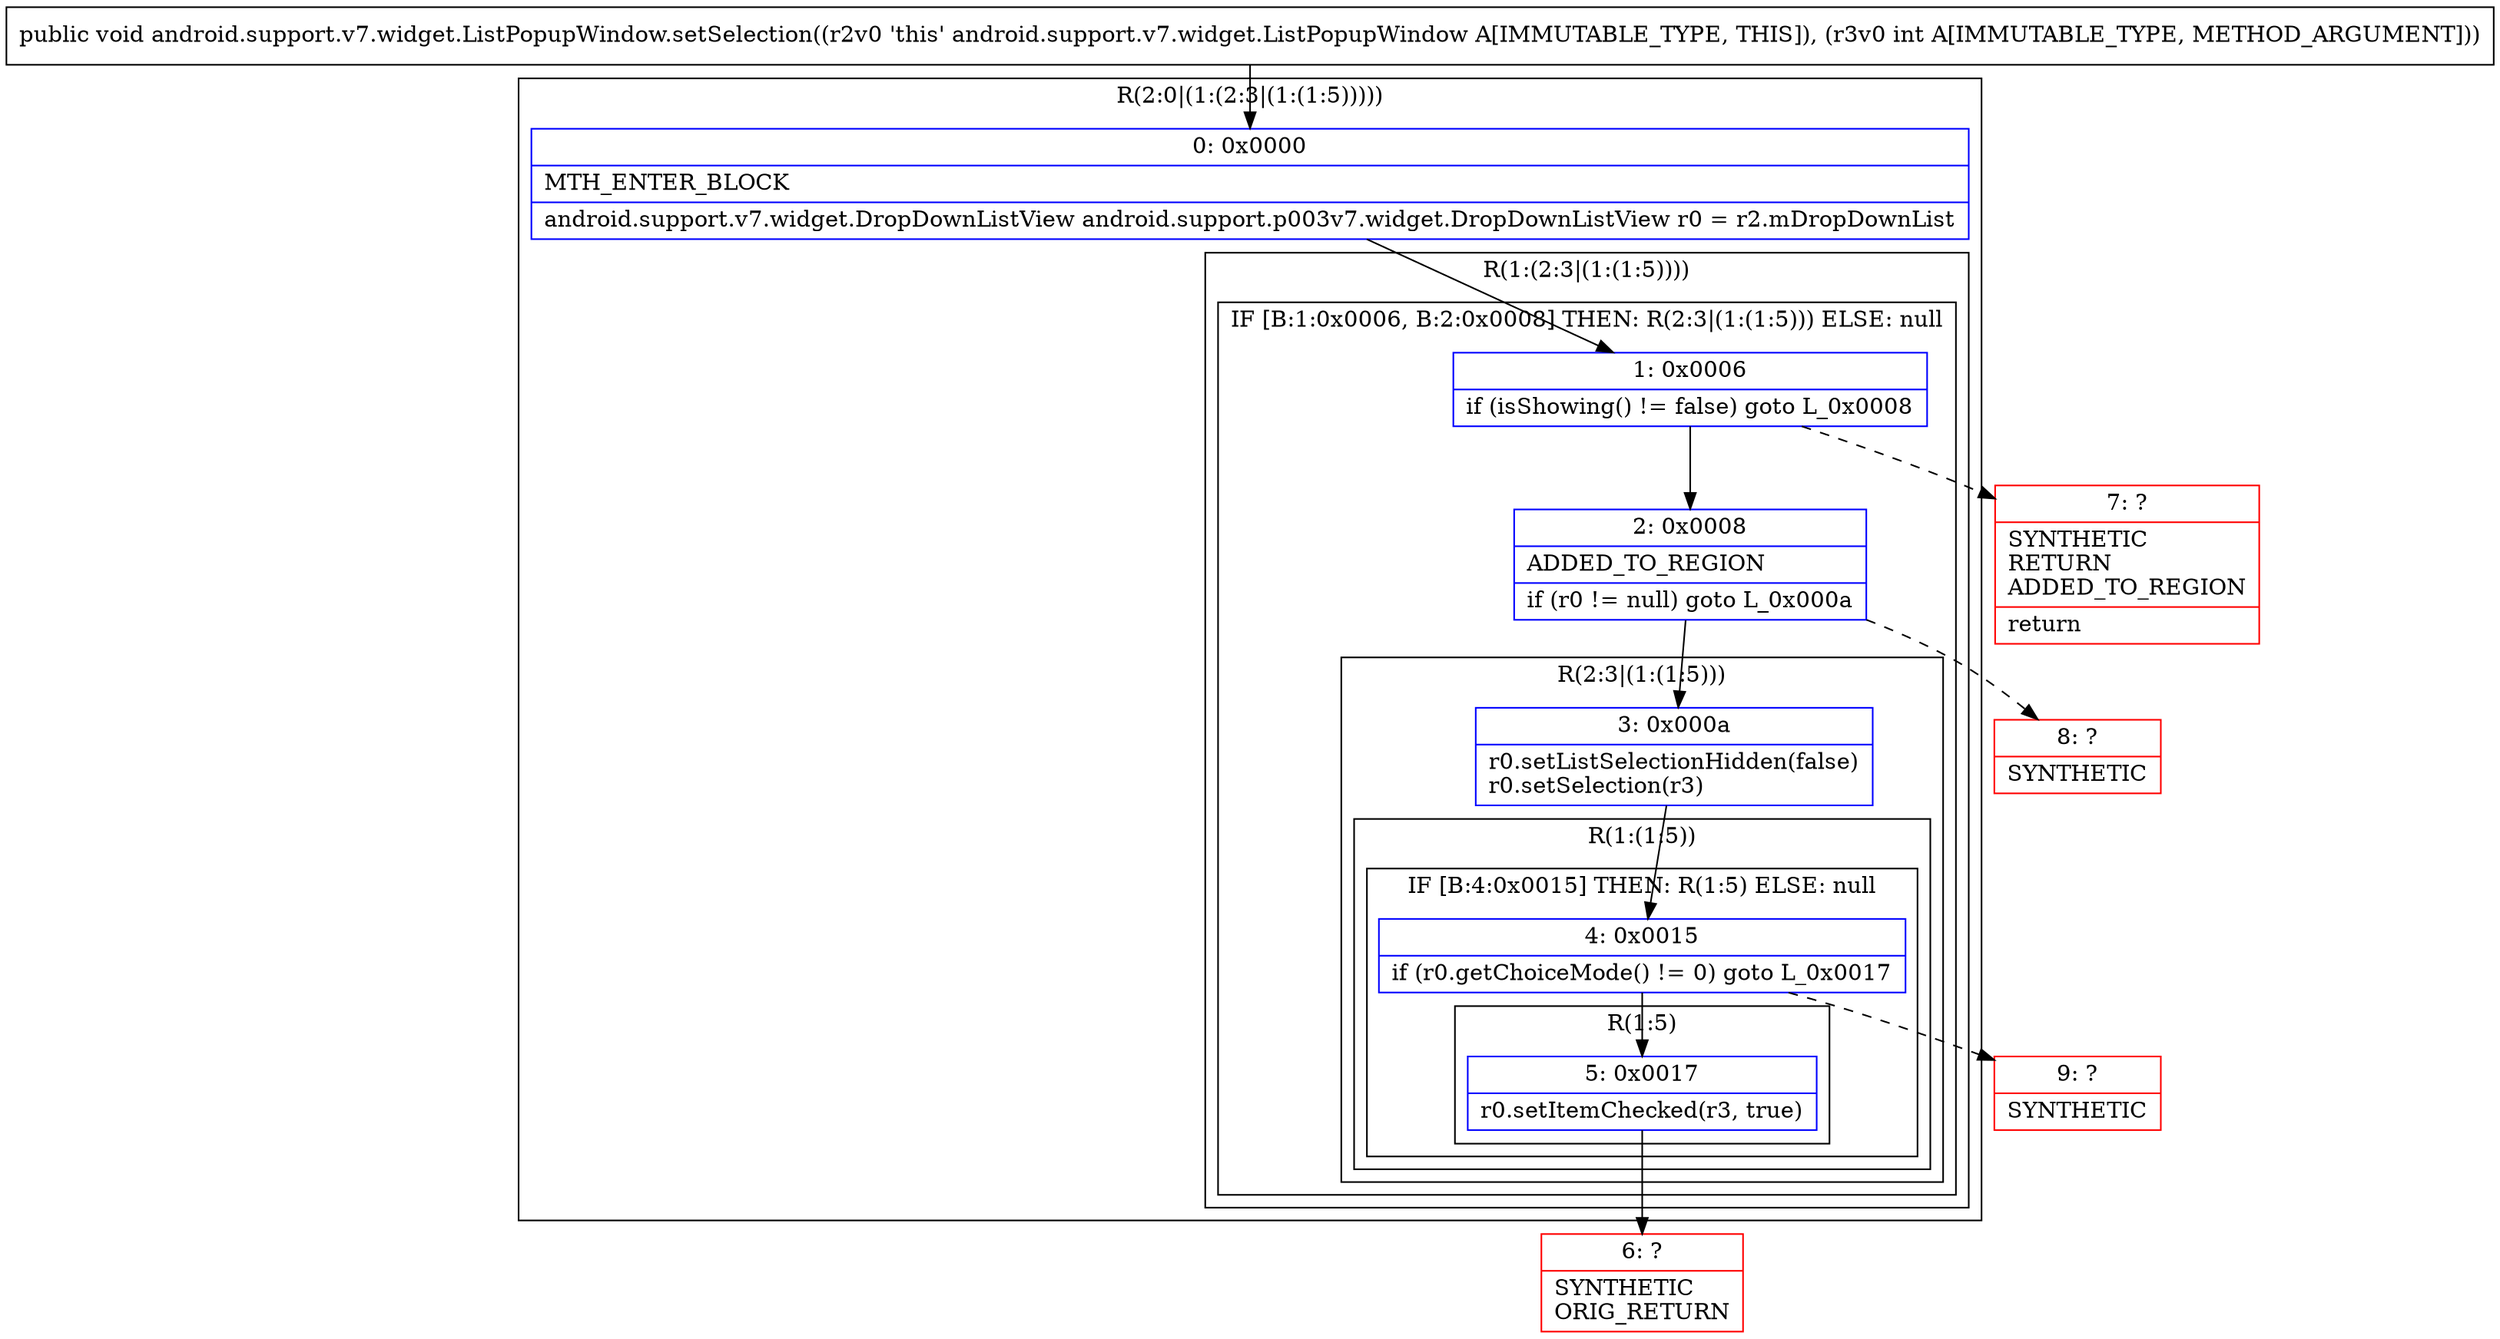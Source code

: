 digraph "CFG forandroid.support.v7.widget.ListPopupWindow.setSelection(I)V" {
subgraph cluster_Region_756522524 {
label = "R(2:0|(1:(2:3|(1:(1:5)))))";
node [shape=record,color=blue];
Node_0 [shape=record,label="{0\:\ 0x0000|MTH_ENTER_BLOCK\l|android.support.v7.widget.DropDownListView android.support.p003v7.widget.DropDownListView r0 = r2.mDropDownList\l}"];
subgraph cluster_Region_1655898134 {
label = "R(1:(2:3|(1:(1:5))))";
node [shape=record,color=blue];
subgraph cluster_IfRegion_8628961 {
label = "IF [B:1:0x0006, B:2:0x0008] THEN: R(2:3|(1:(1:5))) ELSE: null";
node [shape=record,color=blue];
Node_1 [shape=record,label="{1\:\ 0x0006|if (isShowing() != false) goto L_0x0008\l}"];
Node_2 [shape=record,label="{2\:\ 0x0008|ADDED_TO_REGION\l|if (r0 != null) goto L_0x000a\l}"];
subgraph cluster_Region_1408221271 {
label = "R(2:3|(1:(1:5)))";
node [shape=record,color=blue];
Node_3 [shape=record,label="{3\:\ 0x000a|r0.setListSelectionHidden(false)\lr0.setSelection(r3)\l}"];
subgraph cluster_Region_980064571 {
label = "R(1:(1:5))";
node [shape=record,color=blue];
subgraph cluster_IfRegion_1009433001 {
label = "IF [B:4:0x0015] THEN: R(1:5) ELSE: null";
node [shape=record,color=blue];
Node_4 [shape=record,label="{4\:\ 0x0015|if (r0.getChoiceMode() != 0) goto L_0x0017\l}"];
subgraph cluster_Region_761018190 {
label = "R(1:5)";
node [shape=record,color=blue];
Node_5 [shape=record,label="{5\:\ 0x0017|r0.setItemChecked(r3, true)\l}"];
}
}
}
}
}
}
}
Node_6 [shape=record,color=red,label="{6\:\ ?|SYNTHETIC\lORIG_RETURN\l}"];
Node_7 [shape=record,color=red,label="{7\:\ ?|SYNTHETIC\lRETURN\lADDED_TO_REGION\l|return\l}"];
Node_8 [shape=record,color=red,label="{8\:\ ?|SYNTHETIC\l}"];
Node_9 [shape=record,color=red,label="{9\:\ ?|SYNTHETIC\l}"];
MethodNode[shape=record,label="{public void android.support.v7.widget.ListPopupWindow.setSelection((r2v0 'this' android.support.v7.widget.ListPopupWindow A[IMMUTABLE_TYPE, THIS]), (r3v0 int A[IMMUTABLE_TYPE, METHOD_ARGUMENT])) }"];
MethodNode -> Node_0;
Node_0 -> Node_1;
Node_1 -> Node_2;
Node_1 -> Node_7[style=dashed];
Node_2 -> Node_3;
Node_2 -> Node_8[style=dashed];
Node_3 -> Node_4;
Node_4 -> Node_5;
Node_4 -> Node_9[style=dashed];
Node_5 -> Node_6;
}

